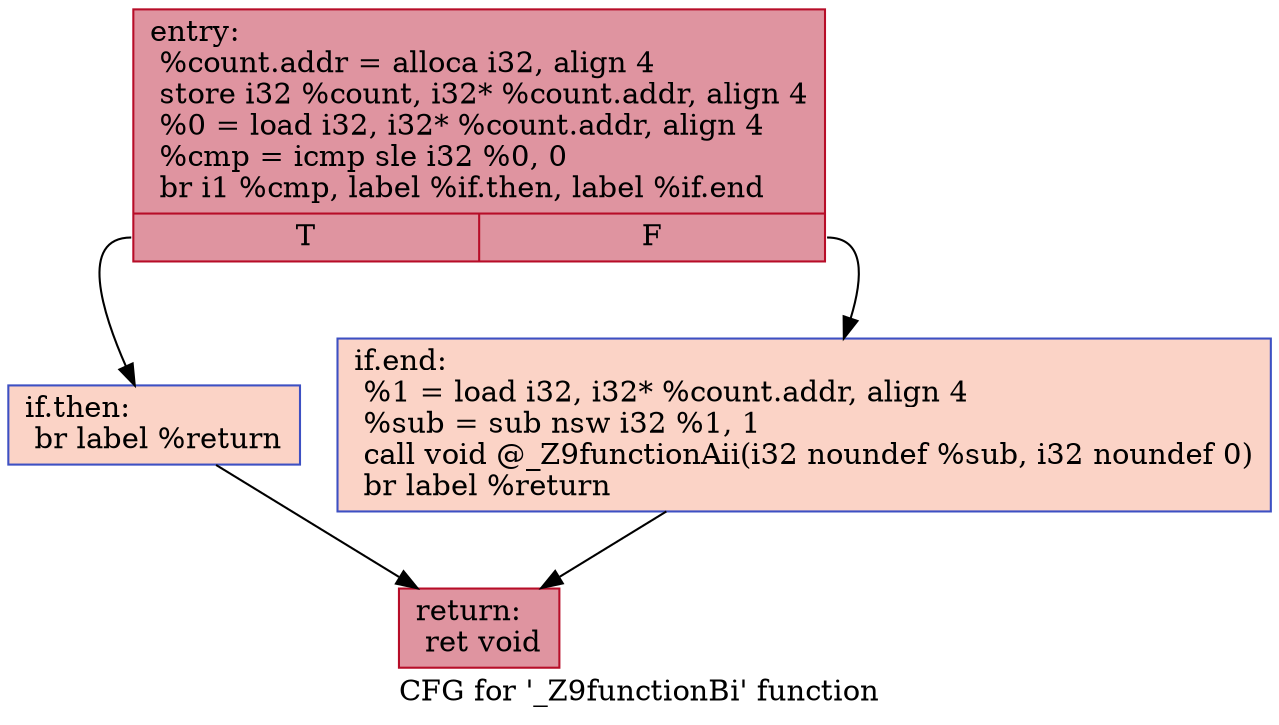 digraph "CFG for '_Z9functionBi' function" {
	label="CFG for '_Z9functionBi' function";

	Node0x5598eee126c0 [shape=record,color="#b70d28ff", style=filled, fillcolor="#b70d2870",label="{entry:\l  %count.addr = alloca i32, align 4\l  store i32 %count, i32* %count.addr, align 4\l  %0 = load i32, i32* %count.addr, align 4\l  %cmp = icmp sle i32 %0, 0\l  br i1 %cmp, label %if.then, label %if.end\l|{<s0>T|<s1>F}}"];
	Node0x5598eee126c0:s0 -> Node0x5598eee128a0;
	Node0x5598eee126c0:s1 -> Node0x5598eee12910;
	Node0x5598eee128a0 [shape=record,color="#3d50c3ff", style=filled, fillcolor="#f59c7d70",label="{if.then:                                          \l  br label %return\l}"];
	Node0x5598eee128a0 -> Node0x5598eee12a30;
	Node0x5598eee12910 [shape=record,color="#3d50c3ff", style=filled, fillcolor="#f59c7d70",label="{if.end:                                           \l  %1 = load i32, i32* %count.addr, align 4\l  %sub = sub nsw i32 %1, 1\l  call void @_Z9functionAii(i32 noundef %sub, i32 noundef 0)\l  br label %return\l}"];
	Node0x5598eee12910 -> Node0x5598eee12a30;
	Node0x5598eee12a30 [shape=record,color="#b70d28ff", style=filled, fillcolor="#b70d2870",label="{return:                                           \l  ret void\l}"];
}
